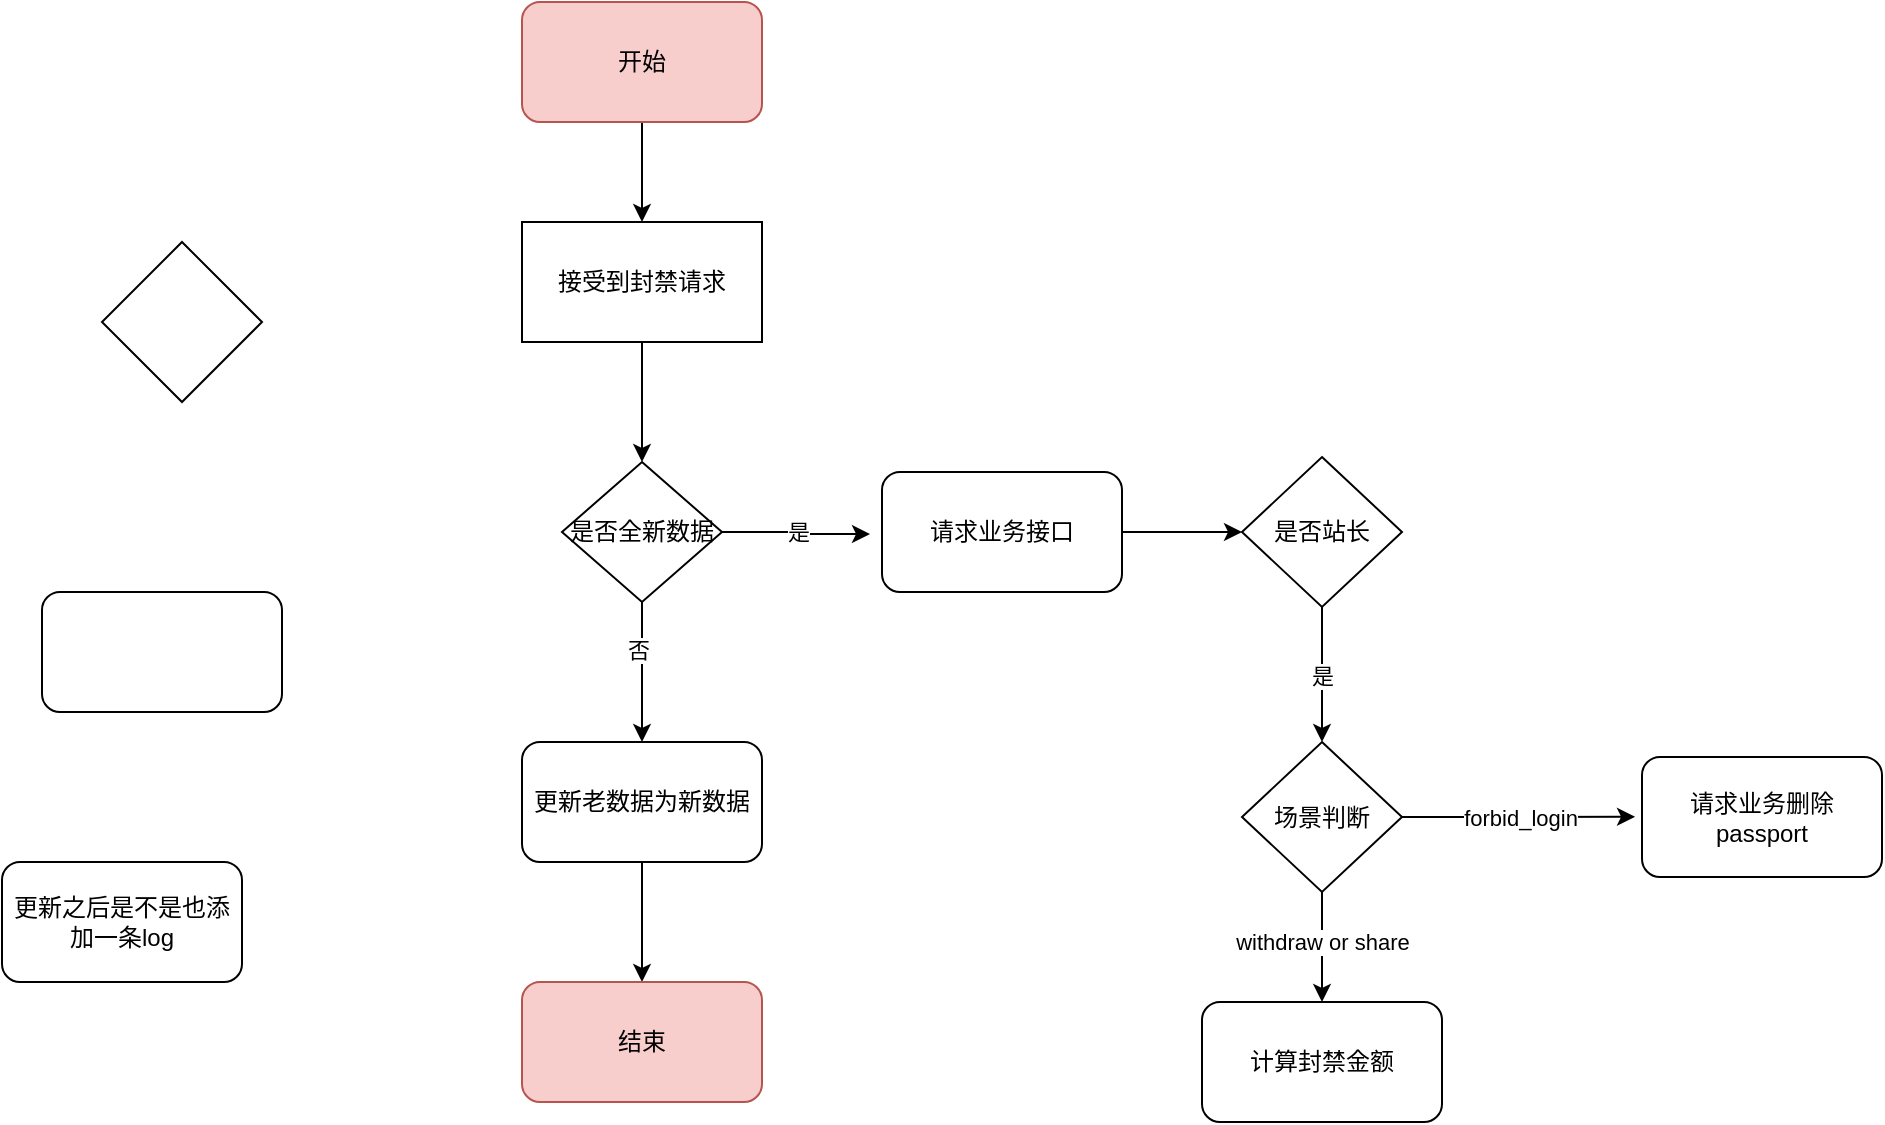 <mxfile version="22.0.8" type="github">
  <diagram name="第 1 页" id="ECYKDuq8ofSZ6pfcjwfA">
    <mxGraphModel dx="896" dy="1667" grid="1" gridSize="10" guides="1" tooltips="1" connect="1" arrows="1" fold="1" page="1" pageScale="1" pageWidth="827" pageHeight="1169" math="0" shadow="0">
      <root>
        <mxCell id="0" />
        <mxCell id="1" parent="0" />
        <mxCell id="UDzMC0Z9HXb_niioeU1D-3" style="edgeStyle=orthogonalEdgeStyle;rounded=0;orthogonalLoop=1;jettySize=auto;html=1;exitX=0.5;exitY=1;exitDx=0;exitDy=0;entryX=0.5;entryY=0;entryDx=0;entryDy=0;" edge="1" parent="1" source="UDzMC0Z9HXb_niioeU1D-1">
          <mxGeometry relative="1" as="geometry">
            <mxPoint x="350" y="200" as="targetPoint" />
          </mxGeometry>
        </mxCell>
        <mxCell id="UDzMC0Z9HXb_niioeU1D-1" value="接受到封禁请求" style="rounded=0;whiteSpace=wrap;html=1;" vertex="1" parent="1">
          <mxGeometry x="290" y="80" width="120" height="60" as="geometry" />
        </mxCell>
        <mxCell id="UDzMC0Z9HXb_niioeU1D-8" style="edgeStyle=orthogonalEdgeStyle;rounded=0;orthogonalLoop=1;jettySize=auto;html=1;exitX=0.5;exitY=1;exitDx=0;exitDy=0;entryX=0.5;entryY=0;entryDx=0;entryDy=0;" edge="1" parent="1" source="UDzMC0Z9HXb_niioeU1D-4" target="UDzMC0Z9HXb_niioeU1D-7">
          <mxGeometry relative="1" as="geometry" />
        </mxCell>
        <mxCell id="UDzMC0Z9HXb_niioeU1D-9" value="否" style="edgeLabel;html=1;align=center;verticalAlign=middle;resizable=0;points=[];" vertex="1" connectable="0" parent="UDzMC0Z9HXb_niioeU1D-8">
          <mxGeometry x="-0.314" y="-2" relative="1" as="geometry">
            <mxPoint as="offset" />
          </mxGeometry>
        </mxCell>
        <mxCell id="UDzMC0Z9HXb_niioeU1D-4" value="是否全新数据" style="rhombus;whiteSpace=wrap;html=1;" vertex="1" parent="1">
          <mxGeometry x="310" y="200" width="80" height="70" as="geometry" />
        </mxCell>
        <mxCell id="UDzMC0Z9HXb_niioeU1D-15" style="edgeStyle=orthogonalEdgeStyle;rounded=0;orthogonalLoop=1;jettySize=auto;html=1;exitX=0.5;exitY=1;exitDx=0;exitDy=0;entryX=0.5;entryY=0;entryDx=0;entryDy=0;" edge="1" parent="1" source="UDzMC0Z9HXb_niioeU1D-7" target="UDzMC0Z9HXb_niioeU1D-14">
          <mxGeometry relative="1" as="geometry" />
        </mxCell>
        <mxCell id="UDzMC0Z9HXb_niioeU1D-7" value="更新老数据为新数据" style="rounded=1;whiteSpace=wrap;html=1;" vertex="1" parent="1">
          <mxGeometry x="290" y="340" width="120" height="60" as="geometry" />
        </mxCell>
        <mxCell id="UDzMC0Z9HXb_niioeU1D-19" style="edgeStyle=orthogonalEdgeStyle;rounded=0;orthogonalLoop=1;jettySize=auto;html=1;exitX=1;exitY=0.5;exitDx=0;exitDy=0;" edge="1" parent="1" source="UDzMC0Z9HXb_niioeU1D-10" target="UDzMC0Z9HXb_niioeU1D-13">
          <mxGeometry relative="1" as="geometry">
            <mxPoint x="630" y="235" as="targetPoint" />
          </mxGeometry>
        </mxCell>
        <mxCell id="UDzMC0Z9HXb_niioeU1D-10" value="请求业务接口" style="rounded=1;whiteSpace=wrap;html=1;" vertex="1" parent="1">
          <mxGeometry x="470" y="205" width="120" height="60" as="geometry" />
        </mxCell>
        <mxCell id="UDzMC0Z9HXb_niioeU1D-11" value="是" style="edgeStyle=orthogonalEdgeStyle;rounded=0;orthogonalLoop=1;jettySize=auto;html=1;exitX=1;exitY=0.5;exitDx=0;exitDy=0;entryX=-0.05;entryY=0.517;entryDx=0;entryDy=0;entryPerimeter=0;" edge="1" parent="1" source="UDzMC0Z9HXb_niioeU1D-4" target="UDzMC0Z9HXb_niioeU1D-10">
          <mxGeometry relative="1" as="geometry" />
        </mxCell>
        <mxCell id="UDzMC0Z9HXb_niioeU1D-13" value="是否站长" style="rhombus;whiteSpace=wrap;html=1;" vertex="1" parent="1">
          <mxGeometry x="650" y="197.5" width="80" height="75" as="geometry" />
        </mxCell>
        <mxCell id="UDzMC0Z9HXb_niioeU1D-14" value="结束" style="rounded=1;whiteSpace=wrap;html=1;fillColor=#f8cecc;strokeColor=#b85450;" vertex="1" parent="1">
          <mxGeometry x="290" y="460" width="120" height="60" as="geometry" />
        </mxCell>
        <mxCell id="UDzMC0Z9HXb_niioeU1D-17" style="edgeStyle=orthogonalEdgeStyle;rounded=0;orthogonalLoop=1;jettySize=auto;html=1;exitX=0.5;exitY=1;exitDx=0;exitDy=0;entryX=0.5;entryY=0;entryDx=0;entryDy=0;" edge="1" parent="1" source="UDzMC0Z9HXb_niioeU1D-16" target="UDzMC0Z9HXb_niioeU1D-1">
          <mxGeometry relative="1" as="geometry" />
        </mxCell>
        <mxCell id="UDzMC0Z9HXb_niioeU1D-16" value="开始" style="rounded=1;whiteSpace=wrap;html=1;fillColor=#f8cecc;strokeColor=#b85450;" vertex="1" parent="1">
          <mxGeometry x="290" y="-30" width="120" height="60" as="geometry" />
        </mxCell>
        <mxCell id="UDzMC0Z9HXb_niioeU1D-18" value="更新之后是不是也添加一条log" style="rounded=1;whiteSpace=wrap;html=1;" vertex="1" parent="1">
          <mxGeometry x="30" y="400" width="120" height="60" as="geometry" />
        </mxCell>
        <mxCell id="UDzMC0Z9HXb_niioeU1D-20" value="" style="rounded=1;whiteSpace=wrap;html=1;" vertex="1" parent="1">
          <mxGeometry x="50" y="265" width="120" height="60" as="geometry" />
        </mxCell>
        <mxCell id="UDzMC0Z9HXb_niioeU1D-21" value="" style="rhombus;whiteSpace=wrap;html=1;" vertex="1" parent="1">
          <mxGeometry x="80" y="90" width="80" height="80" as="geometry" />
        </mxCell>
        <mxCell id="UDzMC0Z9HXb_niioeU1D-23" value="是" style="edgeStyle=orthogonalEdgeStyle;rounded=0;orthogonalLoop=1;jettySize=auto;html=1;exitX=0.5;exitY=1;exitDx=0;exitDy=0;entryX=0.5;entryY=0;entryDx=0;entryDy=0;" edge="1" parent="1" source="UDzMC0Z9HXb_niioeU1D-13" target="UDzMC0Z9HXb_niioeU1D-24">
          <mxGeometry relative="1" as="geometry">
            <mxPoint x="689.28" y="336.82" as="targetPoint" />
          </mxGeometry>
        </mxCell>
        <mxCell id="UDzMC0Z9HXb_niioeU1D-26" style="edgeStyle=orthogonalEdgeStyle;rounded=0;orthogonalLoop=1;jettySize=auto;html=1;exitX=0.5;exitY=1;exitDx=0;exitDy=0;" edge="1" parent="1" source="UDzMC0Z9HXb_niioeU1D-24" target="UDzMC0Z9HXb_niioeU1D-25">
          <mxGeometry relative="1" as="geometry" />
        </mxCell>
        <mxCell id="UDzMC0Z9HXb_niioeU1D-27" value="withdraw or share" style="edgeLabel;html=1;align=center;verticalAlign=middle;resizable=0;points=[];" vertex="1" connectable="0" parent="UDzMC0Z9HXb_niioeU1D-26">
          <mxGeometry x="-0.088" relative="1" as="geometry">
            <mxPoint as="offset" />
          </mxGeometry>
        </mxCell>
        <mxCell id="UDzMC0Z9HXb_niioeU1D-24" value="场景判断" style="rhombus;whiteSpace=wrap;html=1;" vertex="1" parent="1">
          <mxGeometry x="650" y="340" width="80" height="75" as="geometry" />
        </mxCell>
        <mxCell id="UDzMC0Z9HXb_niioeU1D-25" value="计算封禁金额" style="rounded=1;whiteSpace=wrap;html=1;" vertex="1" parent="1">
          <mxGeometry x="630" y="470" width="120" height="60" as="geometry" />
        </mxCell>
        <mxCell id="UDzMC0Z9HXb_niioeU1D-28" value="请求业务删除passport" style="rounded=1;whiteSpace=wrap;html=1;" vertex="1" parent="1">
          <mxGeometry x="850" y="347.5" width="120" height="60" as="geometry" />
        </mxCell>
        <mxCell id="UDzMC0Z9HXb_niioeU1D-31" value="forbid_login" style="edgeStyle=orthogonalEdgeStyle;rounded=0;orthogonalLoop=1;jettySize=auto;html=1;exitX=1;exitY=0.5;exitDx=0;exitDy=0;entryX=-0.029;entryY=0.498;entryDx=0;entryDy=0;entryPerimeter=0;" edge="1" parent="1" source="UDzMC0Z9HXb_niioeU1D-24" target="UDzMC0Z9HXb_niioeU1D-28">
          <mxGeometry relative="1" as="geometry" />
        </mxCell>
      </root>
    </mxGraphModel>
  </diagram>
</mxfile>

